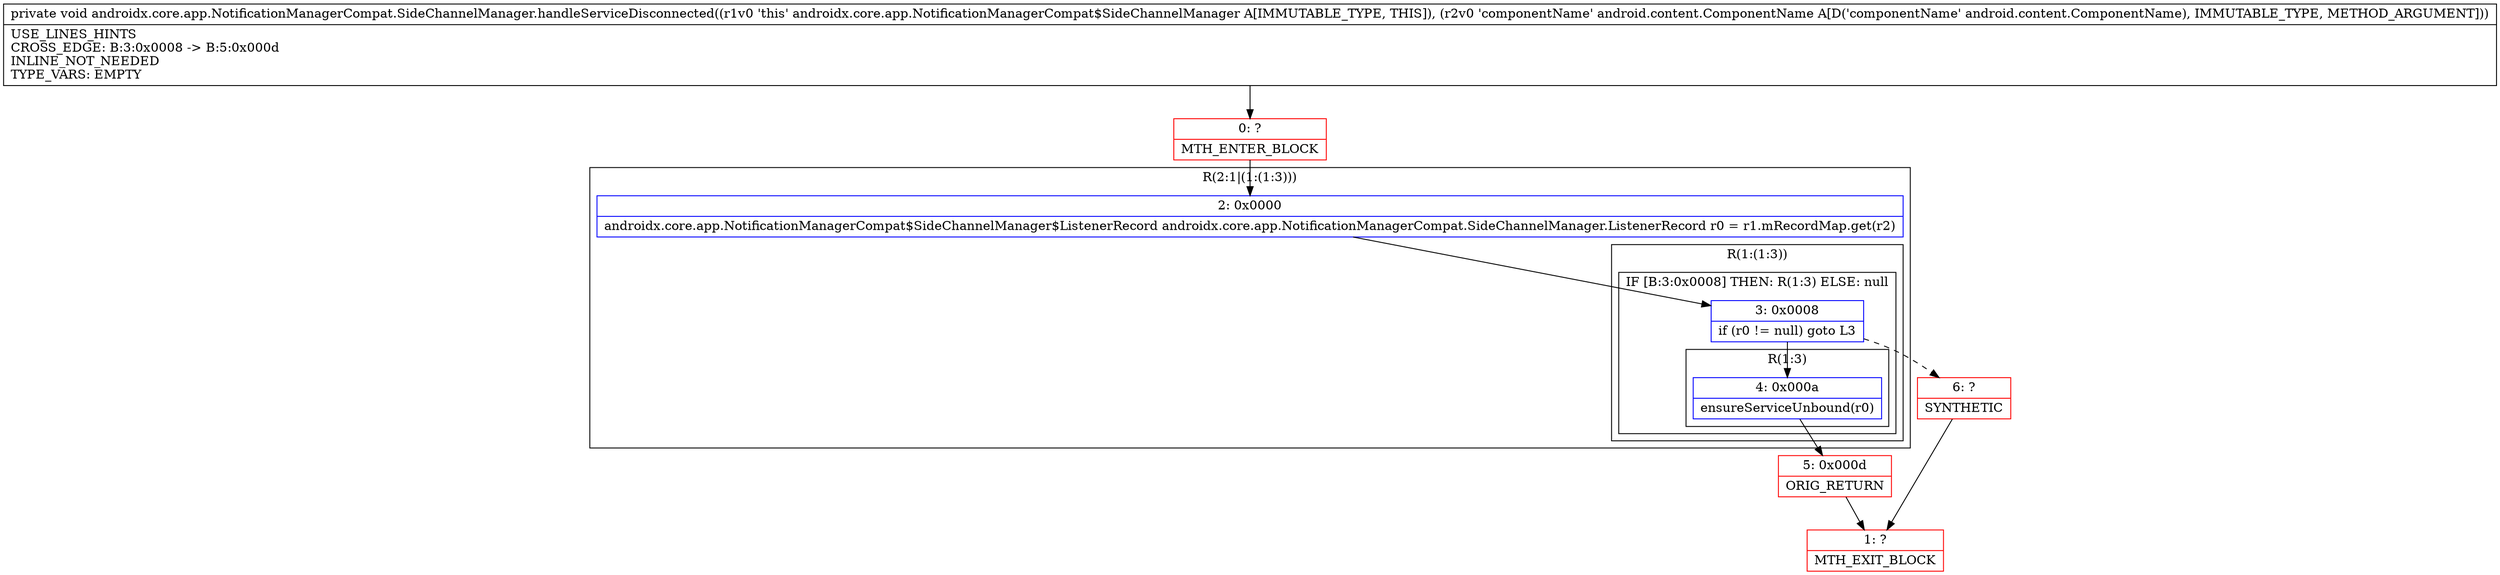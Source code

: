 digraph "CFG forandroidx.core.app.NotificationManagerCompat.SideChannelManager.handleServiceDisconnected(Landroid\/content\/ComponentName;)V" {
subgraph cluster_Region_781675817 {
label = "R(2:1|(1:(1:3)))";
node [shape=record,color=blue];
Node_2 [shape=record,label="{2\:\ 0x0000|androidx.core.app.NotificationManagerCompat$SideChannelManager$ListenerRecord androidx.core.app.NotificationManagerCompat.SideChannelManager.ListenerRecord r0 = r1.mRecordMap.get(r2)\l}"];
subgraph cluster_Region_2030095151 {
label = "R(1:(1:3))";
node [shape=record,color=blue];
subgraph cluster_IfRegion_896712723 {
label = "IF [B:3:0x0008] THEN: R(1:3) ELSE: null";
node [shape=record,color=blue];
Node_3 [shape=record,label="{3\:\ 0x0008|if (r0 != null) goto L3\l}"];
subgraph cluster_Region_2141072375 {
label = "R(1:3)";
node [shape=record,color=blue];
Node_4 [shape=record,label="{4\:\ 0x000a|ensureServiceUnbound(r0)\l}"];
}
}
}
}
Node_0 [shape=record,color=red,label="{0\:\ ?|MTH_ENTER_BLOCK\l}"];
Node_5 [shape=record,color=red,label="{5\:\ 0x000d|ORIG_RETURN\l}"];
Node_1 [shape=record,color=red,label="{1\:\ ?|MTH_EXIT_BLOCK\l}"];
Node_6 [shape=record,color=red,label="{6\:\ ?|SYNTHETIC\l}"];
MethodNode[shape=record,label="{private void androidx.core.app.NotificationManagerCompat.SideChannelManager.handleServiceDisconnected((r1v0 'this' androidx.core.app.NotificationManagerCompat$SideChannelManager A[IMMUTABLE_TYPE, THIS]), (r2v0 'componentName' android.content.ComponentName A[D('componentName' android.content.ComponentName), IMMUTABLE_TYPE, METHOD_ARGUMENT]))  | USE_LINES_HINTS\lCROSS_EDGE: B:3:0x0008 \-\> B:5:0x000d\lINLINE_NOT_NEEDED\lTYPE_VARS: EMPTY\l}"];
MethodNode -> Node_0;Node_2 -> Node_3;
Node_3 -> Node_4;
Node_3 -> Node_6[style=dashed];
Node_4 -> Node_5;
Node_0 -> Node_2;
Node_5 -> Node_1;
Node_6 -> Node_1;
}

